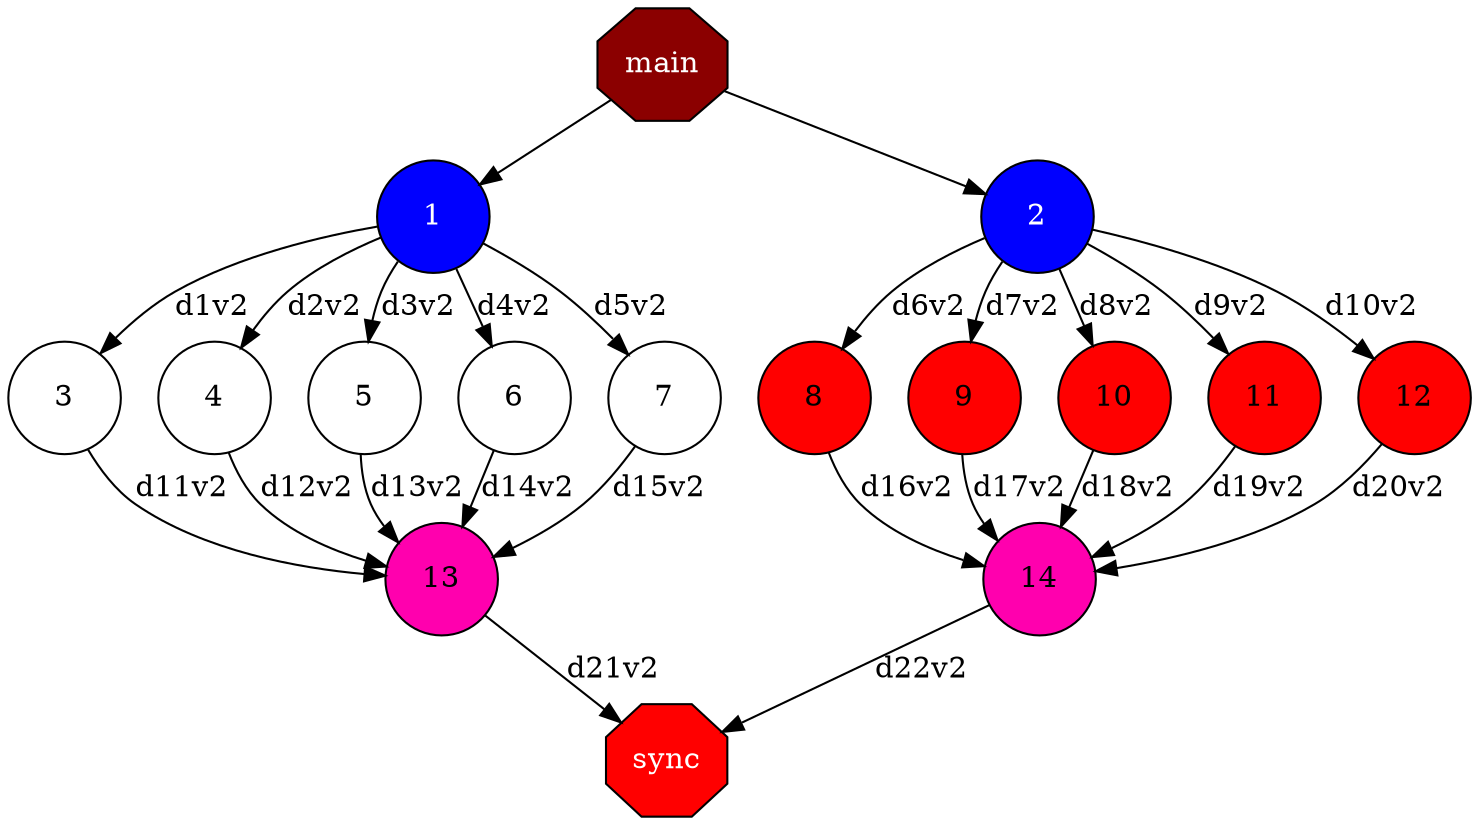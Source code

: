 digraph {
  rankdir=TB;
  labeljust="l";
  compound= true;
  subgraph dependence_graph {
    ranksep=0.20;
    node[height=0.75];

Synchro0[label="main", shape=octagon, style=filled fillcolor="#8B0000" fontcolor="#FFFFFF"];
1[shape=circle, style=filled fillcolor="#0000ff" fontcolor="#ffffff"];
Synchro0 -> 1;
2[shape=circle, style=filled fillcolor="#0000ff" fontcolor="#ffffff"];
Synchro0 -> 2;
3[shape=circle, style=filled fillcolor="#ffffff" fontcolor="#000000"];
1 -> 3 [label="d1v2"];
4[shape=circle, style=filled fillcolor="#ffffff" fontcolor="#000000"];
1 -> 4 [label="d2v2"];
5[shape=circle, style=filled fillcolor="#ffffff" fontcolor="#000000"];
1 -> 5 [label="d3v2"];
6[shape=circle, style=filled fillcolor="#ffffff" fontcolor="#000000"];
1 -> 6 [label="d4v2"];
7[shape=circle, style=filled fillcolor="#ffffff" fontcolor="#000000"];
1 -> 7 [label="d5v2"];
8[shape=circle, style=filled fillcolor="#ff0000" fontcolor="#000000"];
2 -> 8 [label="d6v2"];
9[shape=circle, style=filled fillcolor="#ff0000" fontcolor="#000000"];
2 -> 9 [label="d7v2"];
10[shape=circle, style=filled fillcolor="#ff0000" fontcolor="#000000"];
2 -> 10 [label="d8v2"];
11[shape=circle, style=filled fillcolor="#ff0000" fontcolor="#000000"];
2 -> 11 [label="d9v2"];
12[shape=circle, style=filled fillcolor="#ff0000" fontcolor="#000000"];
2 -> 12 [label="d10v2"];
13[shape=circle, style=filled fillcolor="#ff00ae" fontcolor="#000000"];
3 -> 13 [label="d11v2"];
4 -> 13 [label="d12v2"];
5 -> 13 [label="d13v2"];
6 -> 13 [label="d14v2"];
7 -> 13 [label="d15v2"];
14[shape=circle, style=filled fillcolor="#ff00ae" fontcolor="#000000"];
8 -> 14 [label="d16v2"];
9 -> 14 [label="d17v2"];
10 -> 14 [label="d18v2"];
11 -> 14 [label="d19v2"];
12 -> 14 [label="d20v2"];
Synchro1[label="sync", shape=octagon, style=filled fillcolor="#ff0000" fontcolor="#FFFFFF"];
13 -> Synchro1 [label="d21v2"];
14 -> Synchro1 [label="d22v2"];  }
}
